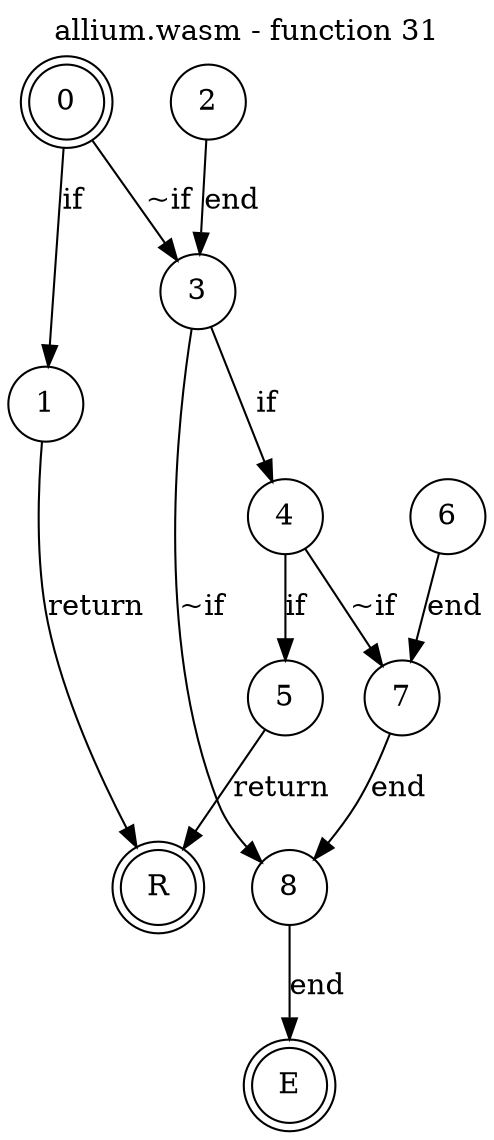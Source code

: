 digraph finite_state_machine {
    label = "allium.wasm - function 31"
    labelloc =  t
    labelfontsize = 16
    labelfontcolor = black
    labelfontname = "Helvetica"
    node [shape = doublecircle]; 0 E R ;
    node [shape = circle];
    0 -> 1[label="if"];
    0 -> 3[label="~if"];
    1 -> R[label="return"];
    2 -> 3[label="end"];
    3 -> 4[label="if"];
    3 -> 8[label="~if"];
    4 -> 5[label="if"];
    4 -> 7[label="~if"];
    5 -> R[label="return"];
    6 -> 7[label="end"];
    7 -> 8[label="end"];
    8 -> E[label="end"];
}
